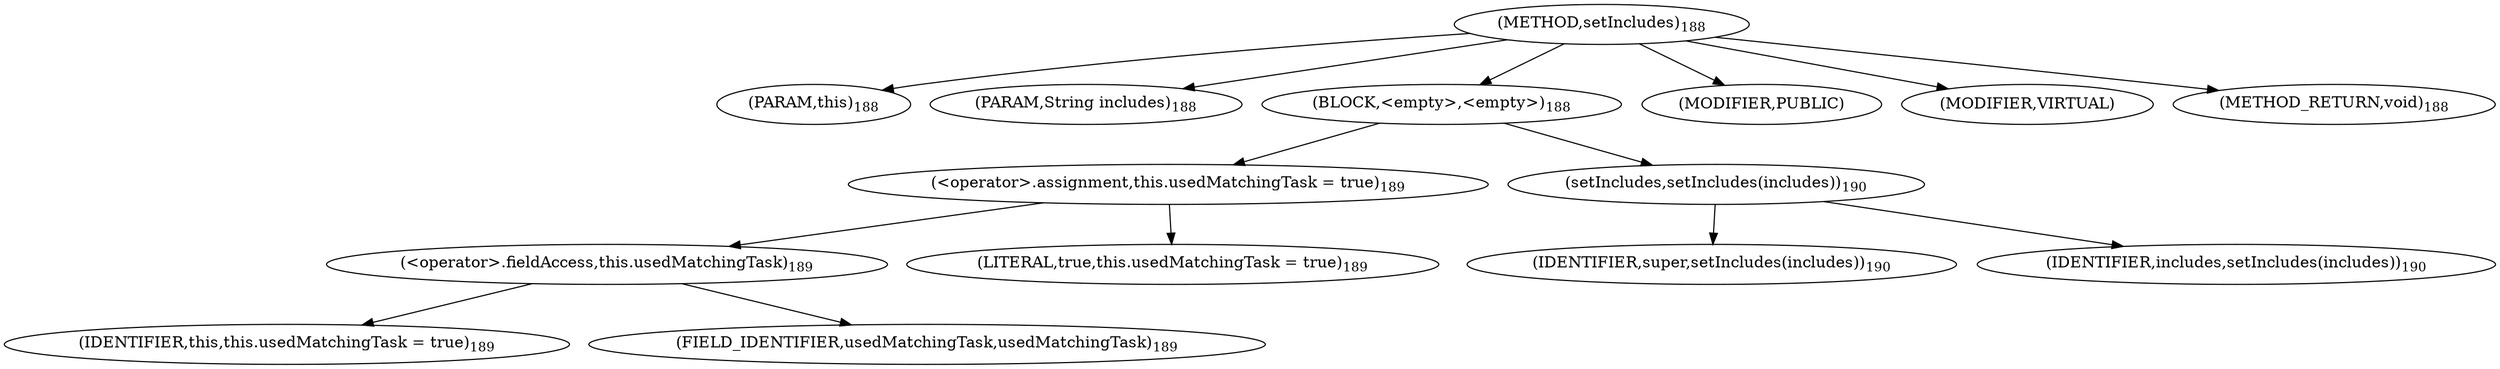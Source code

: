 digraph "setIncludes" {  
"219" [label = <(METHOD,setIncludes)<SUB>188</SUB>> ]
"220" [label = <(PARAM,this)<SUB>188</SUB>> ]
"221" [label = <(PARAM,String includes)<SUB>188</SUB>> ]
"222" [label = <(BLOCK,&lt;empty&gt;,&lt;empty&gt;)<SUB>188</SUB>> ]
"223" [label = <(&lt;operator&gt;.assignment,this.usedMatchingTask = true)<SUB>189</SUB>> ]
"224" [label = <(&lt;operator&gt;.fieldAccess,this.usedMatchingTask)<SUB>189</SUB>> ]
"225" [label = <(IDENTIFIER,this,this.usedMatchingTask = true)<SUB>189</SUB>> ]
"226" [label = <(FIELD_IDENTIFIER,usedMatchingTask,usedMatchingTask)<SUB>189</SUB>> ]
"227" [label = <(LITERAL,true,this.usedMatchingTask = true)<SUB>189</SUB>> ]
"228" [label = <(setIncludes,setIncludes(includes))<SUB>190</SUB>> ]
"229" [label = <(IDENTIFIER,super,setIncludes(includes))<SUB>190</SUB>> ]
"230" [label = <(IDENTIFIER,includes,setIncludes(includes))<SUB>190</SUB>> ]
"231" [label = <(MODIFIER,PUBLIC)> ]
"232" [label = <(MODIFIER,VIRTUAL)> ]
"233" [label = <(METHOD_RETURN,void)<SUB>188</SUB>> ]
  "219" -> "220" 
  "219" -> "221" 
  "219" -> "222" 
  "219" -> "231" 
  "219" -> "232" 
  "219" -> "233" 
  "222" -> "223" 
  "222" -> "228" 
  "223" -> "224" 
  "223" -> "227" 
  "224" -> "225" 
  "224" -> "226" 
  "228" -> "229" 
  "228" -> "230" 
}
